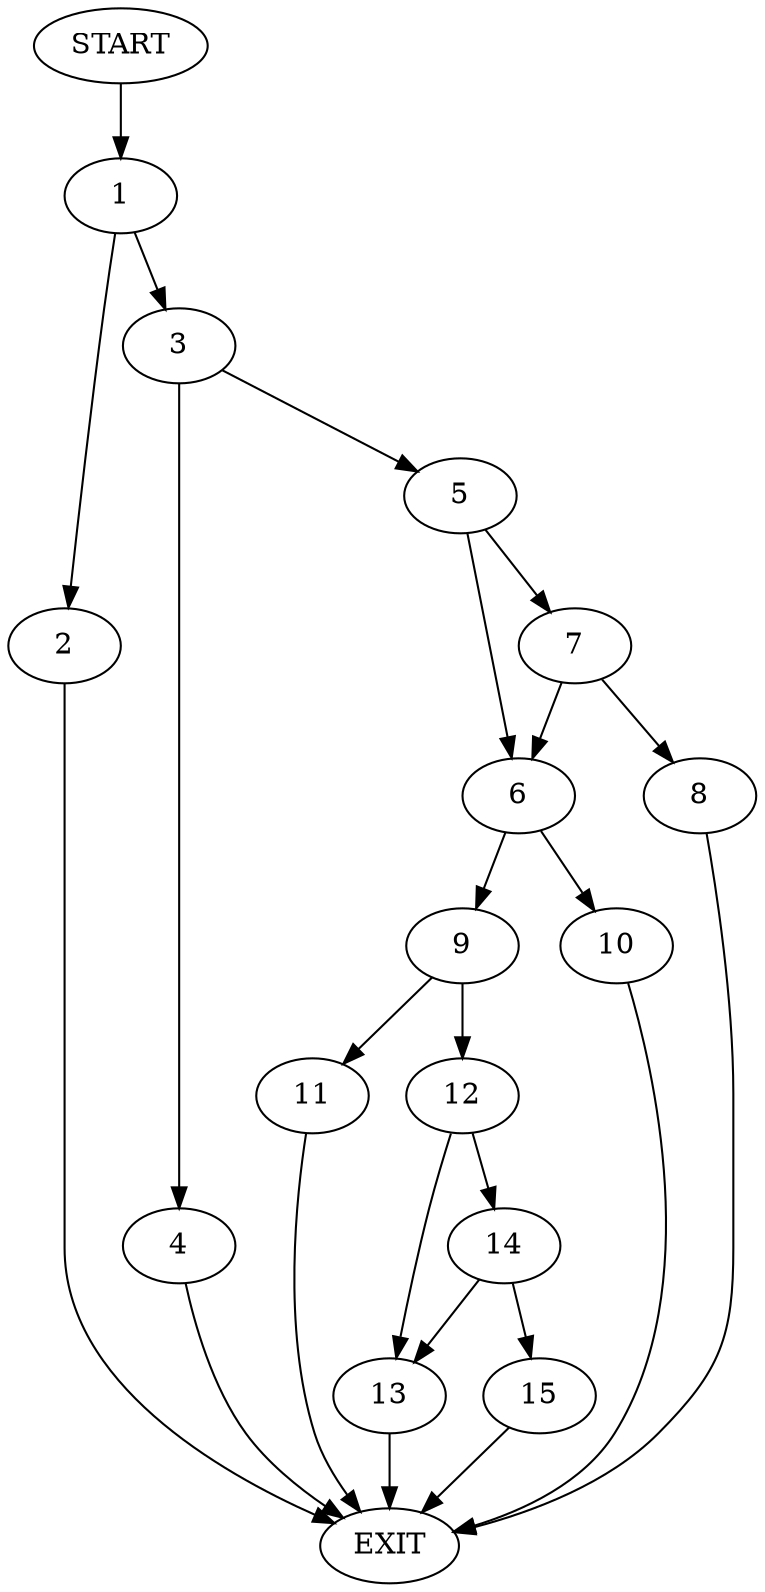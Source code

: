 digraph {
0 [label="START"]
16 [label="EXIT"]
0 -> 1
1 -> 2
1 -> 3
3 -> 4
3 -> 5
2 -> 16
4 -> 16
5 -> 6
5 -> 7
7 -> 6
7 -> 8
6 -> 9
6 -> 10
8 -> 16
9 -> 11
9 -> 12
10 -> 16
12 -> 13
12 -> 14
11 -> 16
13 -> 16
14 -> 15
14 -> 13
15 -> 16
}
